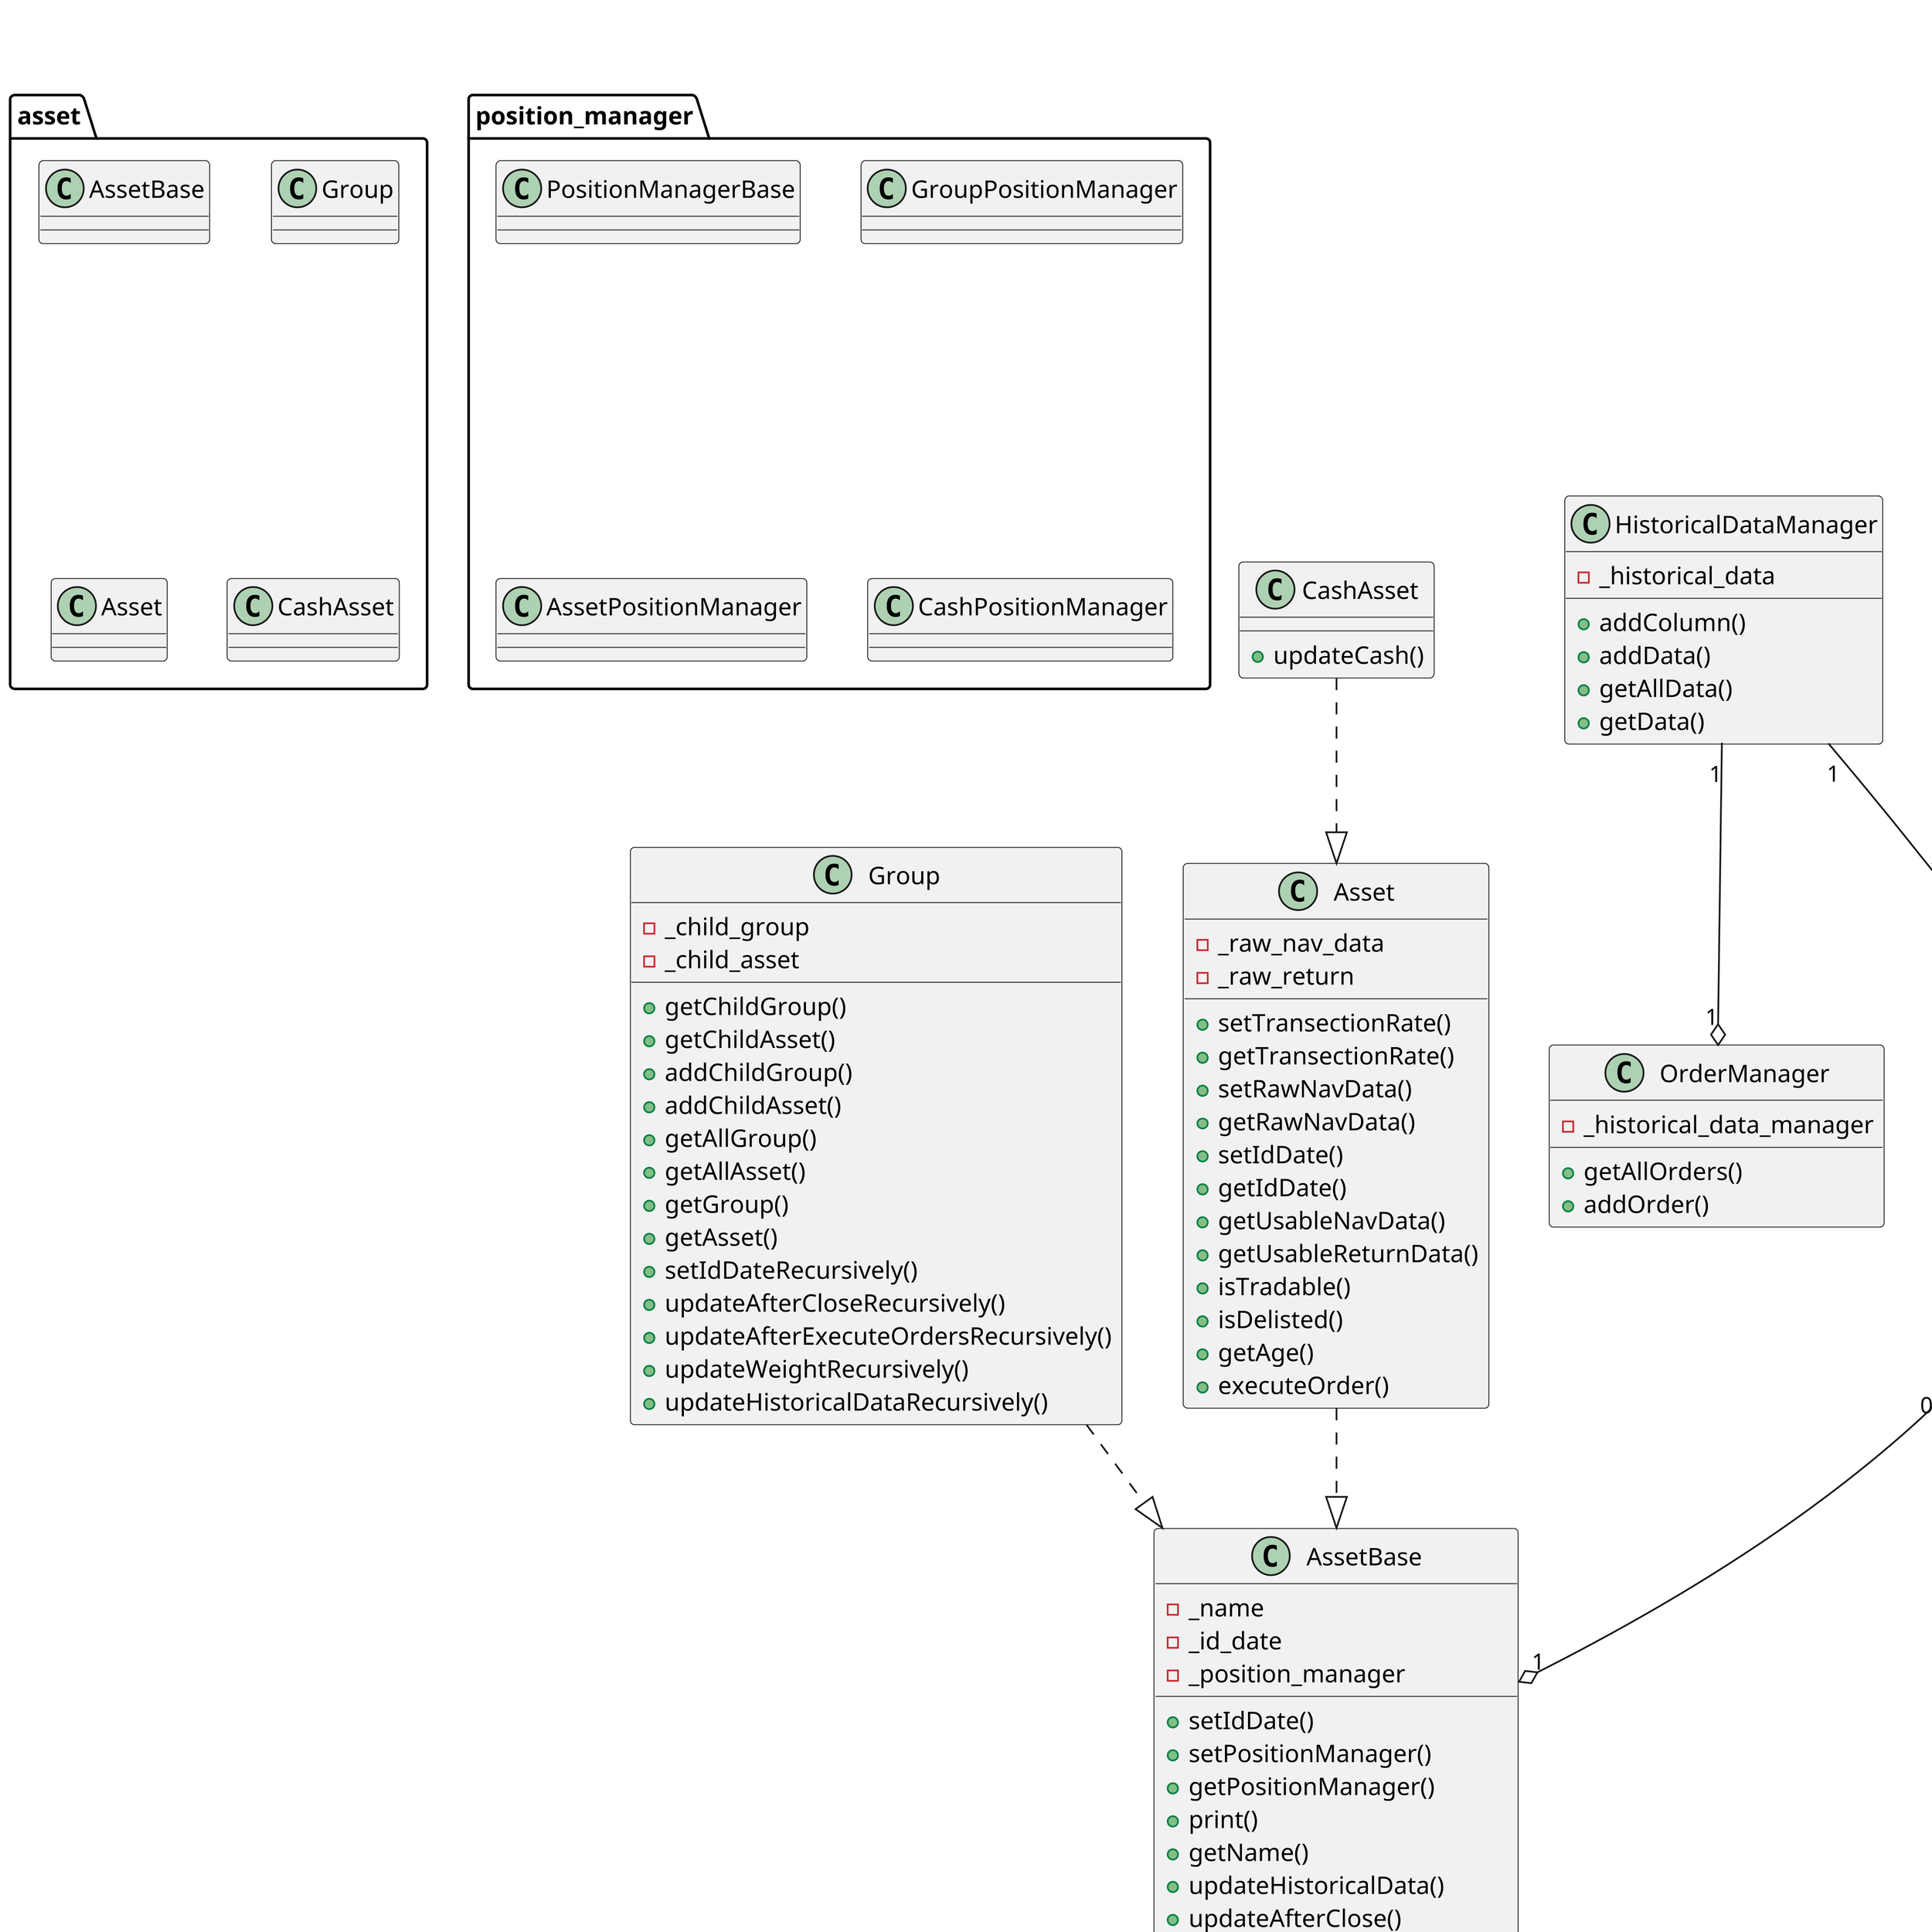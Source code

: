 @startuml
scale 8192*8192

package asset{
    class AssetBase
    class Group
    class Asset
    class CashAsset
}

package historical_data_manager{
    class HistoricalDataManager
}

package order_manager{
    class Order
    class OrderManager
}

package position_manager{
    class PositionManagerBase
    class GroupPositionManager
    class AssetPositionManager
    class CashPositionManager
}

' ------------------------------------------

class AssetBase{
    - _name
    - _id_date
    - _position_manager
    + setIdDate()
    + setPositionManager()
    + getPositionManager()
    + print()
    + getName()
    + updateHistoricalData()
    + updateAfterClose()
    + updateAfterExecuteOrders()
    + updateWeight()
}

class Group{
    - _child_group
    - _child_asset
    + getChildGroup()
    + getChildAsset()
    + addChildGroup()
    + addChildAsset()
    + getAllGroup()
    + getAllAsset()
    + getGroup()
    + getAsset()
    + setIdDateRecursively()
    + updateAfterCloseRecursively()
    + updateAfterExecuteOrdersRecursively()
    + updateWeightRecursively()
    + updateHistoricalDataRecursively()
}

class Asset{
    - _raw_nav_data
    - _raw_return
    + setTransectionRate()
    + getTransectionRate()
    + setRawNavData()
    + getRawNavData()
    + setIdDate()
    + getIdDate()
    + getUsableNavData()
    + getUsableReturnData()
    + isTradable()
    + isDelisted()
    + getAge()
    + executeOrder()
}

class CashAsset{
    + updateCash()
}

class HistoricalDataManager{
    - _historical_data
    + addColumn()
    + addData()
    + getAllData()
    + getData()
}

class Order{
    + date 
    + asset
    + money
    + executed
    + execute_money
    + transection_cost
    + clear_all
    + orther
    + print()
}

class OrderManager{
    - _historical_data_manager
    + getAllOrders()
    + addOrder()
}

class PositionManagerBase{
    - _historical_data_manager
    - _id_date
    + addPositionData()
    + deletePositionData()
    + getHistoricalData()
    + getData()
    + getIdDate()
    + setIdDate()
    + updateHistoricalData()
    + updateAfterClose()
    + updateAfterExecuteOrders()
    + updateWeight()
}

class GroupPositionManager{

}

class AssetPositionManager{
    - _transection_rate
    + setTransectionRate()
}

class CashPositionManager{
    + updateCash()
}

Group ..|> AssetBase
Asset ..|> AssetBase
CashAsset ..|> Asset

GroupPositionManager ..|> PositionManagerBase
AssetPositionManager ..|> PositionManagerBase
CashPositionManager ..|> AssetPositionManager

PositionManagerBase "0/1" --o "1" AssetBase
HistoricalDataManager "1" --o "1" PositionManagerBase

HistoricalDataManager "1" --o "1" OrderManager


@enduml
